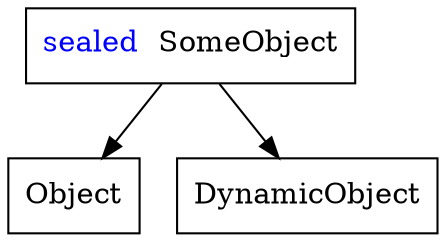 digraph G {
	node [shape=rect];
	SomeObject [label=<<font color="blue">sealed&nbsp;</font> SomeObject>];
	SomeObject -> Object;
	SomeObject -> DynamicObject;
}
